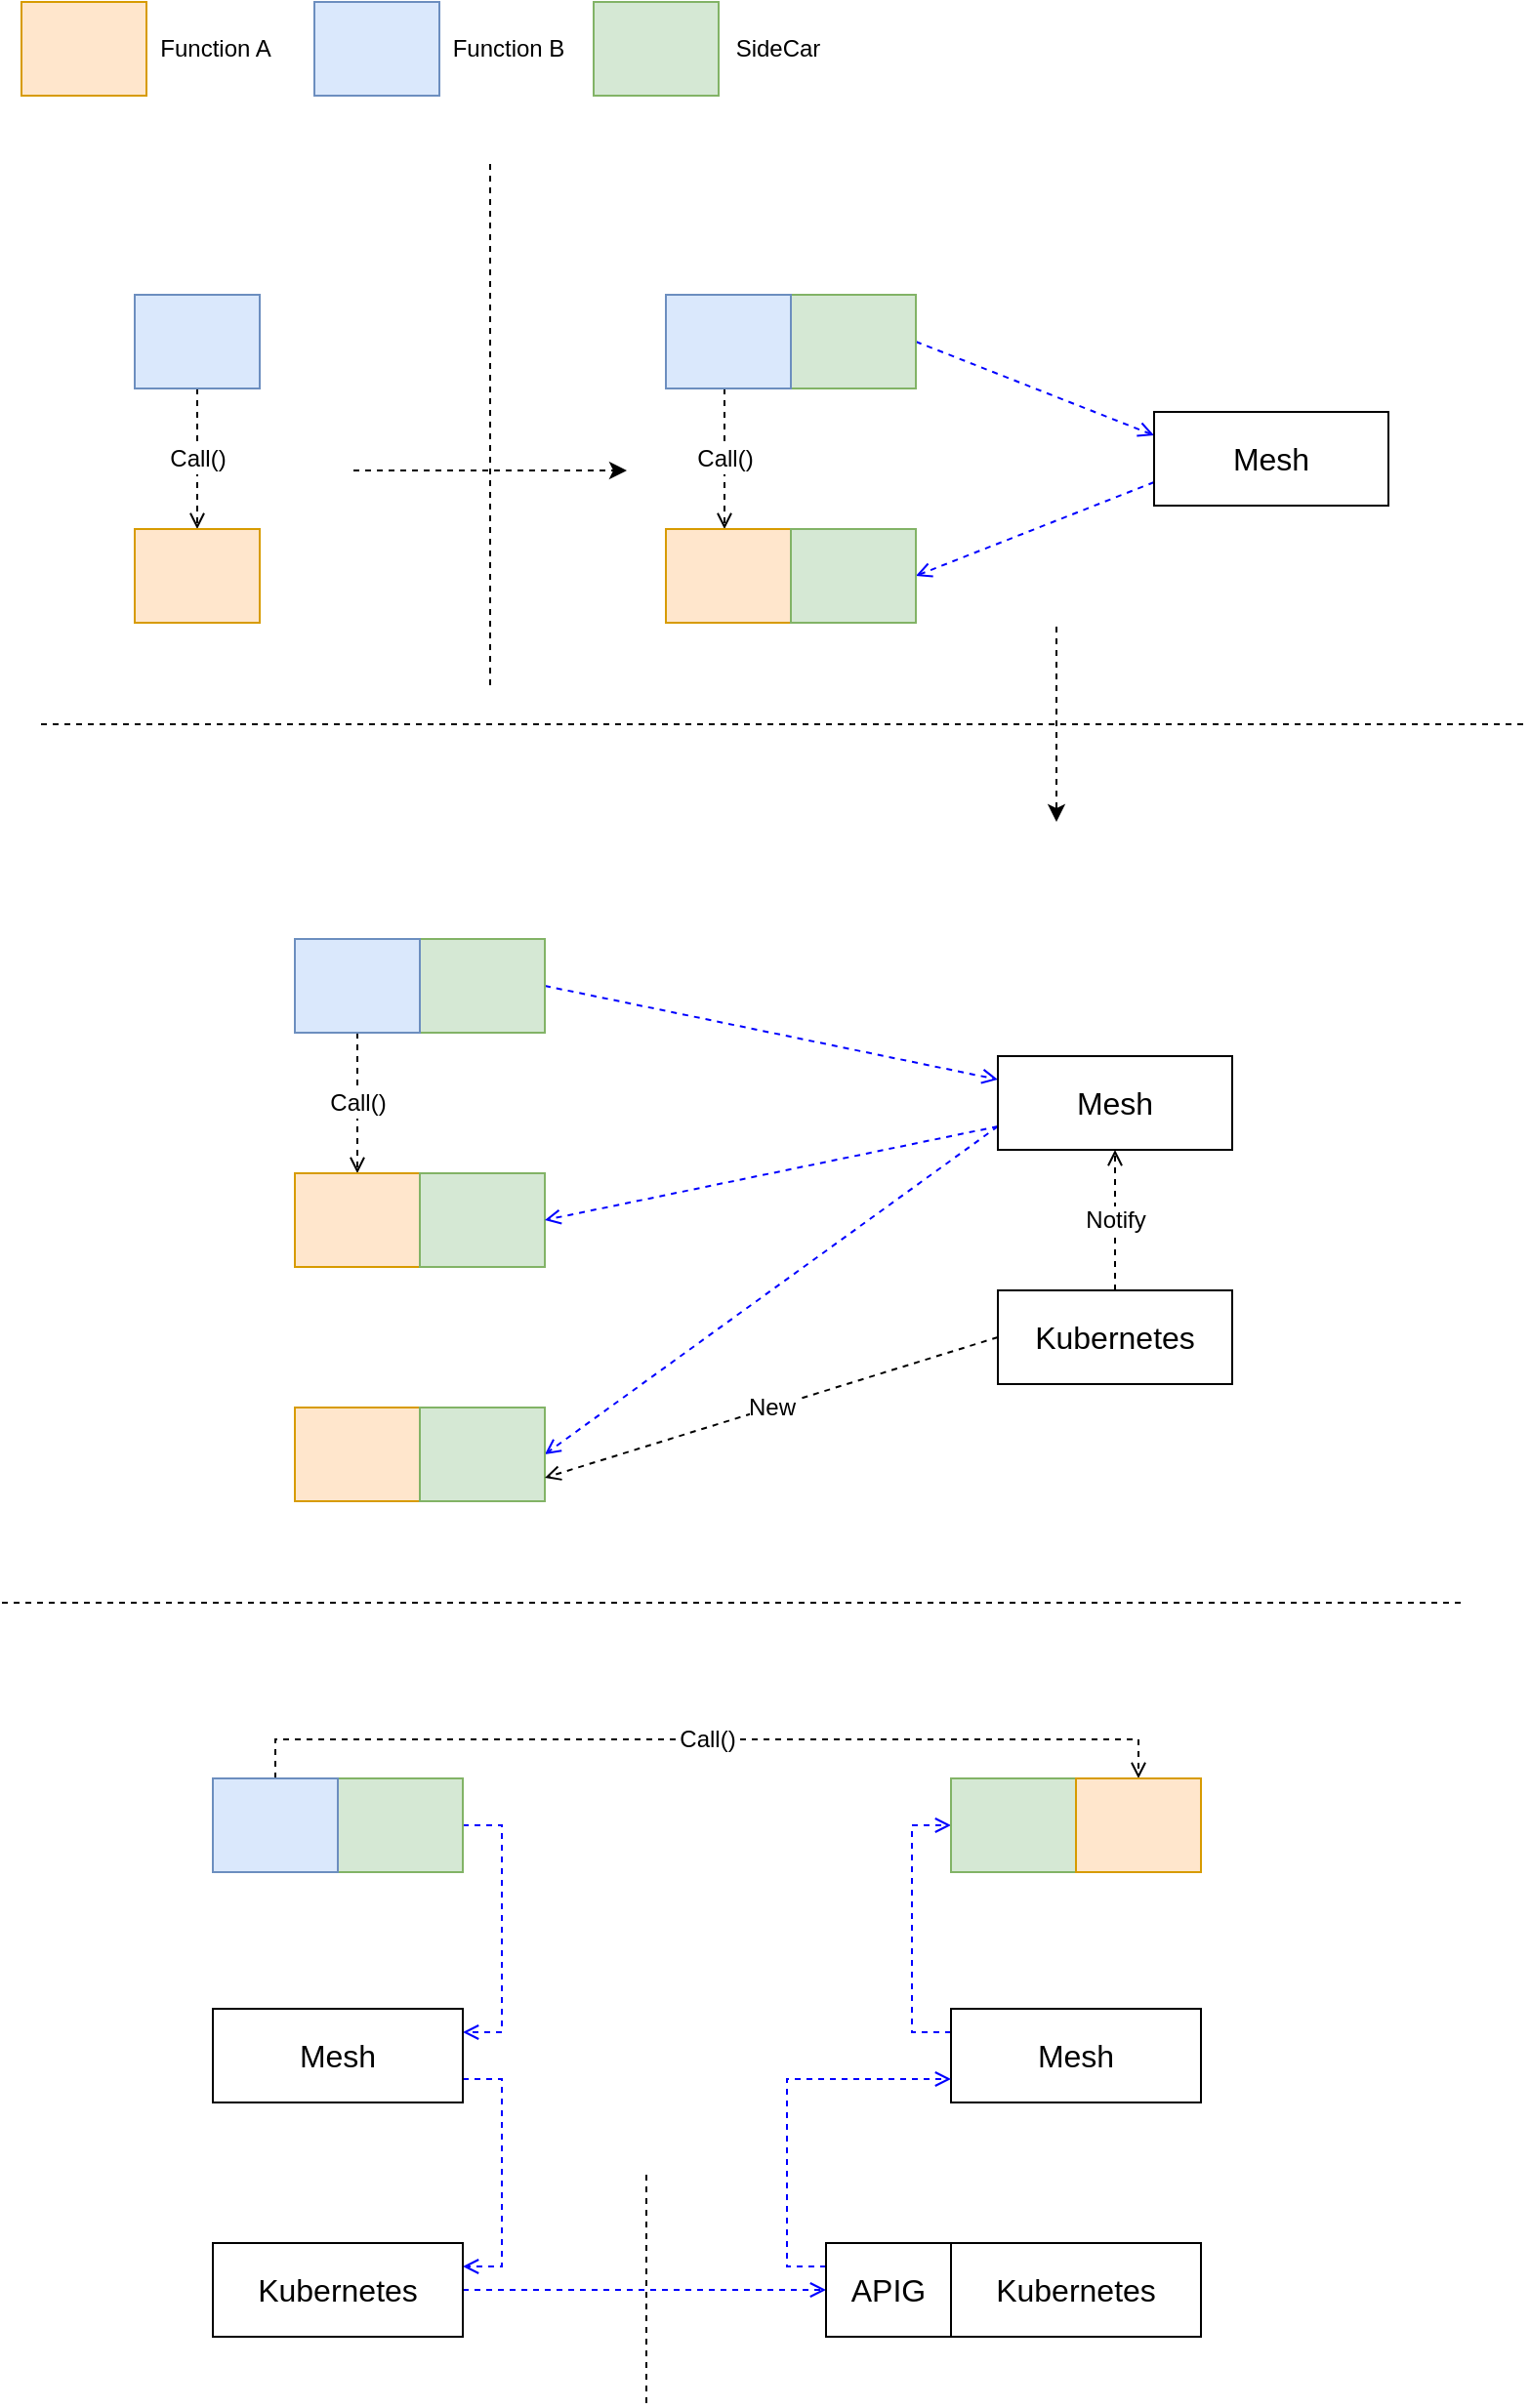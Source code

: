<mxfile version="12.9.3" type="device" pages="2"><diagram id="iTxFL6vbzYaBcZ53zzU2" name="motivation"><mxGraphModel dx="946" dy="725" grid="1" gridSize="10" guides="1" tooltips="1" connect="1" arrows="1" fold="1" page="1" pageScale="1" pageWidth="850" pageHeight="1100" math="0" shadow="0"><root><mxCell id="JNWMXLUnkQuHRVeQX7SN-0"/><mxCell id="JNWMXLUnkQuHRVeQX7SN-1" parent="JNWMXLUnkQuHRVeQX7SN-0"/><mxCell id="tLbLYtAJJJd-BDcIkZou-2" value="Call()" style="edgeStyle=none;rounded=0;orthogonalLoop=1;jettySize=auto;html=1;exitX=0.5;exitY=1;exitDx=0;exitDy=0;endArrow=open;endFill=0;strokeColor=#000000;fontSize=12;fontColor=#000000;dashed=1;" edge="1" parent="JNWMXLUnkQuHRVeQX7SN-1" source="tLbLYtAJJJd-BDcIkZou-27" target="tLbLYtAJJJd-BDcIkZou-28"><mxGeometry relative="1" as="geometry"><mxPoint x="130" y="218" as="sourcePoint"/><mxPoint x="130" y="290" as="targetPoint"/></mxGeometry></mxCell><mxCell id="tLbLYtAJJJd-BDcIkZou-11" value="Call()" style="edgeStyle=none;rounded=0;orthogonalLoop=1;jettySize=auto;html=1;exitX=0.5;exitY=1;exitDx=0;exitDy=0;dashed=1;endArrow=open;endFill=0;strokeColor=#000000;fontSize=12;fontColor=#000000;" edge="1" parent="JNWMXLUnkQuHRVeQX7SN-1"><mxGeometry relative="1" as="geometry"><mxPoint x="400" y="218" as="sourcePoint"/><mxPoint x="400" y="290" as="targetPoint"/></mxGeometry></mxCell><mxCell id="tLbLYtAJJJd-BDcIkZou-4" value="" style="endArrow=none;dashed=1;html=1;strokeColor=#000000;fontSize=12;fontColor=#000000;" edge="1" parent="JNWMXLUnkQuHRVeQX7SN-1"><mxGeometry width="50" height="50" relative="1" as="geometry"><mxPoint x="280" y="370" as="sourcePoint"/><mxPoint x="280" y="100" as="targetPoint"/></mxGeometry></mxCell><mxCell id="tLbLYtAJJJd-BDcIkZou-9" style="edgeStyle=none;rounded=0;orthogonalLoop=1;jettySize=auto;html=1;exitX=1;exitY=0.5;exitDx=0;exitDy=0;entryX=0;entryY=0.25;entryDx=0;entryDy=0;dashed=1;endArrow=open;endFill=0;strokeColor=#0000FF;fontSize=12;fontColor=#000000;" edge="1" parent="JNWMXLUnkQuHRVeQX7SN-1" source="tLbLYtAJJJd-BDcIkZou-29" target="tLbLYtAJJJd-BDcIkZou-8"><mxGeometry relative="1" as="geometry"><mxPoint x="556" y="194" as="sourcePoint"/></mxGeometry></mxCell><mxCell id="tLbLYtAJJJd-BDcIkZou-10" style="edgeStyle=none;rounded=0;orthogonalLoop=1;jettySize=auto;html=1;exitX=0;exitY=0.75;exitDx=0;exitDy=0;entryX=1;entryY=0.5;entryDx=0;entryDy=0;dashed=1;endArrow=open;endFill=0;strokeColor=#0000FF;fontSize=12;fontColor=#000000;" edge="1" parent="JNWMXLUnkQuHRVeQX7SN-1" source="tLbLYtAJJJd-BDcIkZou-8" target="tLbLYtAJJJd-BDcIkZou-32"><mxGeometry relative="1" as="geometry"><mxPoint x="556" y="314" as="targetPoint"/></mxGeometry></mxCell><mxCell id="tLbLYtAJJJd-BDcIkZou-8" value="Mesh" style="rounded=0;whiteSpace=wrap;html=1;fontSize=16;" vertex="1" parent="JNWMXLUnkQuHRVeQX7SN-1"><mxGeometry x="620" y="230" width="120" height="48" as="geometry"/></mxCell><mxCell id="tLbLYtAJJJd-BDcIkZou-12" value="" style="endArrow=none;dashed=1;html=1;strokeColor=#000000;fontSize=12;fontColor=#000000;" edge="1" parent="JNWMXLUnkQuHRVeQX7SN-1"><mxGeometry width="50" height="50" relative="1" as="geometry"><mxPoint x="50" y="390" as="sourcePoint"/><mxPoint x="810" y="390" as="targetPoint"/></mxGeometry></mxCell><mxCell id="tLbLYtAJJJd-BDcIkZou-13" value="" style="endArrow=classic;html=1;dashed=1;strokeColor=#000000;fontSize=12;fontColor=#000000;" edge="1" parent="JNWMXLUnkQuHRVeQX7SN-1"><mxGeometry width="50" height="50" relative="1" as="geometry"><mxPoint x="210" y="260" as="sourcePoint"/><mxPoint x="350" y="260" as="targetPoint"/></mxGeometry></mxCell><mxCell id="tLbLYtAJJJd-BDcIkZou-21" value="" style="rounded=0;whiteSpace=wrap;html=1;fontSize=16;fillColor=#ffe6cc;strokeColor=#d79b00;" vertex="1" parent="JNWMXLUnkQuHRVeQX7SN-1"><mxGeometry x="40" y="20" width="64" height="48" as="geometry"/></mxCell><mxCell id="tLbLYtAJJJd-BDcIkZou-22" value="Function A" style="text;html=1;align=center;verticalAlign=middle;resizable=0;points=[];autosize=1;fontSize=12;fontColor=#000000;" vertex="1" parent="JNWMXLUnkQuHRVeQX7SN-1"><mxGeometry x="104" y="34" width="70" height="20" as="geometry"/></mxCell><mxCell id="tLbLYtAJJJd-BDcIkZou-23" value="" style="rounded=0;whiteSpace=wrap;html=1;fontSize=16;fillColor=#dae8fc;strokeColor=#6c8ebf;" vertex="1" parent="JNWMXLUnkQuHRVeQX7SN-1"><mxGeometry x="190" y="20" width="64" height="48" as="geometry"/></mxCell><mxCell id="tLbLYtAJJJd-BDcIkZou-24" value="Function B" style="text;html=1;align=center;verticalAlign=middle;resizable=0;points=[];autosize=1;fontSize=12;fontColor=#000000;" vertex="1" parent="JNWMXLUnkQuHRVeQX7SN-1"><mxGeometry x="254" y="34" width="70" height="20" as="geometry"/></mxCell><mxCell id="tLbLYtAJJJd-BDcIkZou-25" value="" style="rounded=0;whiteSpace=wrap;html=1;fontSize=16;fillColor=#d5e8d4;strokeColor=#82b366;" vertex="1" parent="JNWMXLUnkQuHRVeQX7SN-1"><mxGeometry x="333" y="20" width="64" height="48" as="geometry"/></mxCell><mxCell id="tLbLYtAJJJd-BDcIkZou-26" value="SideCar" style="text;html=1;align=center;verticalAlign=middle;resizable=0;points=[];autosize=1;fontSize=12;fontColor=#000000;" vertex="1" parent="JNWMXLUnkQuHRVeQX7SN-1"><mxGeometry x="397" y="34" width="60" height="20" as="geometry"/></mxCell><mxCell id="tLbLYtAJJJd-BDcIkZou-27" value="" style="rounded=0;whiteSpace=wrap;html=1;fontSize=16;fillColor=#dae8fc;strokeColor=#6c8ebf;" vertex="1" parent="JNWMXLUnkQuHRVeQX7SN-1"><mxGeometry x="98" y="170" width="64" height="48" as="geometry"/></mxCell><mxCell id="tLbLYtAJJJd-BDcIkZou-28" value="" style="rounded=0;whiteSpace=wrap;html=1;fontSize=16;fillColor=#ffe6cc;strokeColor=#d79b00;" vertex="1" parent="JNWMXLUnkQuHRVeQX7SN-1"><mxGeometry x="98" y="290" width="64" height="48" as="geometry"/></mxCell><mxCell id="tLbLYtAJJJd-BDcIkZou-29" value="" style="rounded=0;whiteSpace=wrap;html=1;fontSize=16;fillColor=#d5e8d4;strokeColor=#82b366;" vertex="1" parent="JNWMXLUnkQuHRVeQX7SN-1"><mxGeometry x="434" y="170" width="64" height="48" as="geometry"/></mxCell><mxCell id="tLbLYtAJJJd-BDcIkZou-30" value="" style="rounded=0;whiteSpace=wrap;html=1;fontSize=16;fillColor=#dae8fc;strokeColor=#6c8ebf;" vertex="1" parent="JNWMXLUnkQuHRVeQX7SN-1"><mxGeometry x="370" y="170" width="64" height="48" as="geometry"/></mxCell><mxCell id="tLbLYtAJJJd-BDcIkZou-31" value="" style="rounded=0;whiteSpace=wrap;html=1;fontSize=16;fillColor=#ffe6cc;strokeColor=#d79b00;" vertex="1" parent="JNWMXLUnkQuHRVeQX7SN-1"><mxGeometry x="370" y="290" width="64" height="48" as="geometry"/></mxCell><mxCell id="tLbLYtAJJJd-BDcIkZou-32" value="" style="rounded=0;whiteSpace=wrap;html=1;fontSize=16;fillColor=#d5e8d4;strokeColor=#82b366;" vertex="1" parent="JNWMXLUnkQuHRVeQX7SN-1"><mxGeometry x="434" y="290" width="64" height="48" as="geometry"/></mxCell><mxCell id="tLbLYtAJJJd-BDcIkZou-46" style="edgeStyle=none;rounded=0;orthogonalLoop=1;jettySize=auto;html=1;exitX=1;exitY=0.5;exitDx=0;exitDy=0;entryX=0;entryY=0.25;entryDx=0;entryDy=0;dashed=1;endArrow=open;endFill=0;strokeColor=#0000FF;fontSize=12;fontColor=#000000;" edge="1" parent="JNWMXLUnkQuHRVeQX7SN-1" source="tLbLYtAJJJd-BDcIkZou-33" target="tLbLYtAJJJd-BDcIkZou-37"><mxGeometry relative="1" as="geometry"/></mxCell><mxCell id="tLbLYtAJJJd-BDcIkZou-33" value="" style="rounded=0;whiteSpace=wrap;html=1;fontSize=16;fillColor=#d5e8d4;strokeColor=#82b366;" vertex="1" parent="JNWMXLUnkQuHRVeQX7SN-1"><mxGeometry x="244" y="500" width="64" height="48" as="geometry"/></mxCell><mxCell id="tLbLYtAJJJd-BDcIkZou-43" value="Call()" style="edgeStyle=none;rounded=0;orthogonalLoop=1;jettySize=auto;html=1;exitX=0.5;exitY=1;exitDx=0;exitDy=0;entryX=0.5;entryY=0;entryDx=0;entryDy=0;dashed=1;endArrow=open;endFill=0;strokeColor=#000000;fontSize=12;fontColor=#000000;" edge="1" parent="JNWMXLUnkQuHRVeQX7SN-1" source="tLbLYtAJJJd-BDcIkZou-34" target="tLbLYtAJJJd-BDcIkZou-35"><mxGeometry relative="1" as="geometry"/></mxCell><mxCell id="tLbLYtAJJJd-BDcIkZou-34" value="" style="rounded=0;whiteSpace=wrap;html=1;fontSize=16;fillColor=#dae8fc;strokeColor=#6c8ebf;" vertex="1" parent="JNWMXLUnkQuHRVeQX7SN-1"><mxGeometry x="180" y="500" width="64" height="48" as="geometry"/></mxCell><mxCell id="tLbLYtAJJJd-BDcIkZou-35" value="" style="rounded=0;whiteSpace=wrap;html=1;fontSize=16;fillColor=#ffe6cc;strokeColor=#d79b00;" vertex="1" parent="JNWMXLUnkQuHRVeQX7SN-1"><mxGeometry x="180" y="620" width="64" height="48" as="geometry"/></mxCell><mxCell id="tLbLYtAJJJd-BDcIkZou-36" value="" style="rounded=0;whiteSpace=wrap;html=1;fontSize=16;fillColor=#d5e8d4;strokeColor=#82b366;" vertex="1" parent="JNWMXLUnkQuHRVeQX7SN-1"><mxGeometry x="244" y="620" width="64" height="48" as="geometry"/></mxCell><mxCell id="tLbLYtAJJJd-BDcIkZou-47" style="edgeStyle=none;rounded=0;orthogonalLoop=1;jettySize=auto;html=1;exitX=0;exitY=0.75;exitDx=0;exitDy=0;entryX=1;entryY=0.5;entryDx=0;entryDy=0;dashed=1;endArrow=open;endFill=0;strokeColor=#0000FF;fontSize=12;fontColor=#000000;" edge="1" parent="JNWMXLUnkQuHRVeQX7SN-1" source="tLbLYtAJJJd-BDcIkZou-37" target="tLbLYtAJJJd-BDcIkZou-36"><mxGeometry relative="1" as="geometry"/></mxCell><mxCell id="tLbLYtAJJJd-BDcIkZou-48" style="edgeStyle=none;rounded=0;orthogonalLoop=1;jettySize=auto;html=1;exitX=0;exitY=0.75;exitDx=0;exitDy=0;entryX=1;entryY=0.5;entryDx=0;entryDy=0;dashed=1;endArrow=open;endFill=0;strokeColor=#0000FF;fontSize=12;fontColor=#000000;" edge="1" parent="JNWMXLUnkQuHRVeQX7SN-1" source="tLbLYtAJJJd-BDcIkZou-37" target="tLbLYtAJJJd-BDcIkZou-41"><mxGeometry relative="1" as="geometry"/></mxCell><mxCell id="tLbLYtAJJJd-BDcIkZou-37" value="Mesh" style="rounded=0;whiteSpace=wrap;html=1;fontSize=16;" vertex="1" parent="JNWMXLUnkQuHRVeQX7SN-1"><mxGeometry x="540" y="560" width="120" height="48" as="geometry"/></mxCell><mxCell id="tLbLYtAJJJd-BDcIkZou-40" value="" style="rounded=0;whiteSpace=wrap;html=1;fontSize=16;fillColor=#ffe6cc;strokeColor=#d79b00;" vertex="1" parent="JNWMXLUnkQuHRVeQX7SN-1"><mxGeometry x="180" y="740" width="64" height="48" as="geometry"/></mxCell><mxCell id="tLbLYtAJJJd-BDcIkZou-41" value="" style="rounded=0;whiteSpace=wrap;html=1;fontSize=16;fillColor=#d5e8d4;strokeColor=#82b366;" vertex="1" parent="JNWMXLUnkQuHRVeQX7SN-1"><mxGeometry x="244" y="740" width="64" height="48" as="geometry"/></mxCell><mxCell id="tLbLYtAJJJd-BDcIkZou-44" value="New" style="edgeStyle=none;rounded=0;orthogonalLoop=1;jettySize=auto;html=1;exitX=0;exitY=0.5;exitDx=0;exitDy=0;entryX=1;entryY=0.75;entryDx=0;entryDy=0;dashed=1;endArrow=open;endFill=0;strokeColor=#000000;fontSize=12;fontColor=#000000;" edge="1" parent="JNWMXLUnkQuHRVeQX7SN-1" source="tLbLYtAJJJd-BDcIkZou-42" target="tLbLYtAJJJd-BDcIkZou-41"><mxGeometry relative="1" as="geometry"/></mxCell><mxCell id="tLbLYtAJJJd-BDcIkZou-45" value="Notify" style="edgeStyle=none;rounded=0;orthogonalLoop=1;jettySize=auto;html=1;exitX=0.5;exitY=0;exitDx=0;exitDy=0;entryX=0.5;entryY=1;entryDx=0;entryDy=0;dashed=1;endArrow=open;endFill=0;strokeColor=#000000;fontSize=12;fontColor=#000000;" edge="1" parent="JNWMXLUnkQuHRVeQX7SN-1" source="tLbLYtAJJJd-BDcIkZou-42" target="tLbLYtAJJJd-BDcIkZou-37"><mxGeometry relative="1" as="geometry"/></mxCell><mxCell id="tLbLYtAJJJd-BDcIkZou-42" value="Kubernetes" style="rounded=0;whiteSpace=wrap;html=1;fontSize=16;" vertex="1" parent="JNWMXLUnkQuHRVeQX7SN-1"><mxGeometry x="540" y="680" width="120" height="48" as="geometry"/></mxCell><mxCell id="tLbLYtAJJJd-BDcIkZou-49" value="" style="endArrow=classic;html=1;dashed=1;strokeColor=#000000;fontSize=12;fontColor=#000000;" edge="1" parent="JNWMXLUnkQuHRVeQX7SN-1"><mxGeometry width="50" height="50" relative="1" as="geometry"><mxPoint x="570" y="340" as="sourcePoint"/><mxPoint x="570" y="440" as="targetPoint"/></mxGeometry></mxCell><mxCell id="tLbLYtAJJJd-BDcIkZou-52" value="" style="endArrow=none;dashed=1;html=1;strokeColor=#000000;fontSize=12;fontColor=#000000;" edge="1" parent="JNWMXLUnkQuHRVeQX7SN-1"><mxGeometry width="50" height="50" relative="1" as="geometry"><mxPoint x="30" y="840" as="sourcePoint"/><mxPoint x="780" y="840" as="targetPoint"/></mxGeometry></mxCell><mxCell id="tLbLYtAJJJd-BDcIkZou-53" style="edgeStyle=orthogonalEdgeStyle;rounded=0;orthogonalLoop=1;jettySize=auto;html=1;exitX=1;exitY=0.5;exitDx=0;exitDy=0;entryX=1;entryY=0.25;entryDx=0;entryDy=0;dashed=1;endArrow=open;endFill=0;strokeColor=#0000FF;fontSize=12;fontColor=#000000;" edge="1" parent="JNWMXLUnkQuHRVeQX7SN-1" source="tLbLYtAJJJd-BDcIkZou-54" target="tLbLYtAJJJd-BDcIkZou-60"><mxGeometry relative="1" as="geometry"/></mxCell><mxCell id="tLbLYtAJJJd-BDcIkZou-54" value="" style="rounded=0;whiteSpace=wrap;html=1;fontSize=16;fillColor=#d5e8d4;strokeColor=#82b366;" vertex="1" parent="JNWMXLUnkQuHRVeQX7SN-1"><mxGeometry x="202" y="930" width="64" height="48" as="geometry"/></mxCell><mxCell id="tLbLYtAJJJd-BDcIkZou-70" value="Call()" style="edgeStyle=orthogonalEdgeStyle;rounded=0;orthogonalLoop=1;jettySize=auto;html=1;exitX=0.5;exitY=0;exitDx=0;exitDy=0;entryX=0.5;entryY=0;entryDx=0;entryDy=0;dashed=1;endArrow=open;endFill=0;strokeColor=#000000;fontSize=12;fontColor=#000000;" edge="1" parent="JNWMXLUnkQuHRVeQX7SN-1" source="tLbLYtAJJJd-BDcIkZou-56" target="tLbLYtAJJJd-BDcIkZou-69"><mxGeometry relative="1" as="geometry"/></mxCell><mxCell id="tLbLYtAJJJd-BDcIkZou-56" value="" style="rounded=0;whiteSpace=wrap;html=1;fontSize=16;fillColor=#dae8fc;strokeColor=#6c8ebf;" vertex="1" parent="JNWMXLUnkQuHRVeQX7SN-1"><mxGeometry x="138" y="930" width="64" height="48" as="geometry"/></mxCell><mxCell id="tLbLYtAJJJd-BDcIkZou-72" style="edgeStyle=orthogonalEdgeStyle;rounded=0;orthogonalLoop=1;jettySize=auto;html=1;exitX=1;exitY=0.75;exitDx=0;exitDy=0;entryX=1;entryY=0.25;entryDx=0;entryDy=0;dashed=1;endArrow=open;endFill=0;strokeColor=#0000FF;fontSize=12;fontColor=#000000;" edge="1" parent="JNWMXLUnkQuHRVeQX7SN-1" source="tLbLYtAJJJd-BDcIkZou-60" target="tLbLYtAJJJd-BDcIkZou-62"><mxGeometry relative="1" as="geometry"/></mxCell><mxCell id="tLbLYtAJJJd-BDcIkZou-60" value="Mesh" style="rounded=0;whiteSpace=wrap;html=1;fontSize=16;" vertex="1" parent="JNWMXLUnkQuHRVeQX7SN-1"><mxGeometry x="138" y="1048" width="128" height="48" as="geometry"/></mxCell><mxCell id="tLbLYtAJJJd-BDcIkZou-73" style="edgeStyle=orthogonalEdgeStyle;rounded=0;orthogonalLoop=1;jettySize=auto;html=1;exitX=1;exitY=0.5;exitDx=0;exitDy=0;entryX=0;entryY=0.5;entryDx=0;entryDy=0;dashed=1;endArrow=open;endFill=0;strokeColor=#0000FF;fontSize=12;fontColor=#000000;" edge="1" parent="JNWMXLUnkQuHRVeQX7SN-1" source="tLbLYtAJJJd-BDcIkZou-62" target="tLbLYtAJJJd-BDcIkZou-71"><mxGeometry relative="1" as="geometry"/></mxCell><mxCell id="tLbLYtAJJJd-BDcIkZou-62" value="Kubernetes" style="rounded=0;whiteSpace=wrap;html=1;fontSize=16;" vertex="1" parent="JNWMXLUnkQuHRVeQX7SN-1"><mxGeometry x="138" y="1168" width="128" height="48" as="geometry"/></mxCell><mxCell id="tLbLYtAJJJd-BDcIkZou-63" style="edgeStyle=orthogonalEdgeStyle;rounded=0;orthogonalLoop=1;jettySize=auto;html=1;exitX=0;exitY=0.25;exitDx=0;exitDy=0;dashed=1;endArrow=open;endFill=0;strokeColor=#0000FF;fontSize=12;fontColor=#000000;entryX=0;entryY=0.5;entryDx=0;entryDy=0;" edge="1" parent="JNWMXLUnkQuHRVeQX7SN-1" source="tLbLYtAJJJd-BDcIkZou-66" target="tLbLYtAJJJd-BDcIkZou-64"><mxGeometry relative="1" as="geometry"><mxPoint x="430" y="1020" as="targetPoint"/></mxGeometry></mxCell><mxCell id="tLbLYtAJJJd-BDcIkZou-64" value="" style="rounded=0;whiteSpace=wrap;html=1;fontSize=16;fillColor=#d5e8d4;strokeColor=#82b366;" vertex="1" parent="JNWMXLUnkQuHRVeQX7SN-1"><mxGeometry x="516" y="930" width="64" height="48" as="geometry"/></mxCell><mxCell id="tLbLYtAJJJd-BDcIkZou-66" value="Mesh" style="rounded=0;whiteSpace=wrap;html=1;fontSize=16;" vertex="1" parent="JNWMXLUnkQuHRVeQX7SN-1"><mxGeometry x="516" y="1048" width="128" height="48" as="geometry"/></mxCell><mxCell id="tLbLYtAJJJd-BDcIkZou-67" value="Kubernetes" style="rounded=0;whiteSpace=wrap;html=1;fontSize=16;" vertex="1" parent="JNWMXLUnkQuHRVeQX7SN-1"><mxGeometry x="516" y="1168" width="128" height="48" as="geometry"/></mxCell><mxCell id="tLbLYtAJJJd-BDcIkZou-69" value="" style="rounded=0;whiteSpace=wrap;html=1;fontSize=16;fillColor=#ffe6cc;strokeColor=#d79b00;" vertex="1" parent="JNWMXLUnkQuHRVeQX7SN-1"><mxGeometry x="580" y="930" width="64" height="48" as="geometry"/></mxCell><mxCell id="tLbLYtAJJJd-BDcIkZou-74" style="edgeStyle=orthogonalEdgeStyle;rounded=0;orthogonalLoop=1;jettySize=auto;html=1;exitX=0;exitY=0.25;exitDx=0;exitDy=0;entryX=0;entryY=0.75;entryDx=0;entryDy=0;dashed=1;endArrow=open;endFill=0;strokeColor=#0000FF;fontSize=12;fontColor=#000000;" edge="1" parent="JNWMXLUnkQuHRVeQX7SN-1" source="tLbLYtAJJJd-BDcIkZou-71" target="tLbLYtAJJJd-BDcIkZou-66"><mxGeometry relative="1" as="geometry"/></mxCell><mxCell id="tLbLYtAJJJd-BDcIkZou-71" value="APIG" style="rounded=0;whiteSpace=wrap;html=1;fontSize=16;" vertex="1" parent="JNWMXLUnkQuHRVeQX7SN-1"><mxGeometry x="452" y="1168" width="64" height="48" as="geometry"/></mxCell><mxCell id="tLbLYtAJJJd-BDcIkZou-75" value="" style="endArrow=none;dashed=1;html=1;strokeColor=#000000;fontSize=12;fontColor=#000000;" edge="1" parent="JNWMXLUnkQuHRVeQX7SN-1"><mxGeometry width="50" height="50" relative="1" as="geometry"><mxPoint x="360" y="1250" as="sourcePoint"/><mxPoint x="360" y="1130" as="targetPoint"/></mxGeometry></mxCell></root></mxGraphModel></diagram><diagram id="RnIqyFGPbdLVJCRh5bKG" name="simple"><mxGraphModel dx="946" dy="725" grid="1" gridSize="10" guides="1" tooltips="1" connect="1" arrows="1" fold="1" page="1" pageScale="1" pageWidth="850" pageHeight="1100" math="0" shadow="0"><root><mxCell id="0"/><mxCell id="1" parent="0"/><mxCell id="mu5tjeDmjBFf3DcFhYx6-51" style="rounded=0;orthogonalLoop=1;jettySize=auto;html=1;exitX=0;exitY=0.5;exitDx=0;exitDy=0;endArrow=open;endFill=0;strokeColor=#000000;fontSize=12;dashed=1;entryX=0.5;entryY=0;entryDx=0;entryDy=0;" parent="1" source="mu5tjeDmjBFf3DcFhYx6-2" target="mu5tjeDmjBFf3DcFhYx6-4" edge="1"><mxGeometry relative="1" as="geometry"/></mxCell><mxCell id="mu5tjeDmjBFf3DcFhYx6-56" style="edgeStyle=orthogonalEdgeStyle;rounded=0;orthogonalLoop=1;jettySize=auto;html=1;exitX=0.5;exitY=0;exitDx=0;exitDy=0;entryX=0.5;entryY=1;entryDx=0;entryDy=0;dashed=1;endArrow=open;endFill=0;strokeColor=#000000;fontSize=12;" parent="1" source="mu5tjeDmjBFf3DcFhYx6-2" target="mu5tjeDmjBFf3DcFhYx6-52" edge="1"><mxGeometry relative="1" as="geometry"/></mxCell><mxCell id="mu5tjeDmjBFf3DcFhYx6-57" style="rounded=0;orthogonalLoop=1;jettySize=auto;html=1;exitX=1;exitY=0.5;exitDx=0;exitDy=0;entryX=0.5;entryY=0;entryDx=0;entryDy=0;dashed=1;endArrow=open;endFill=0;strokeColor=#000000;fontSize=12;" parent="1" source="mu5tjeDmjBFf3DcFhYx6-2" target="mu5tjeDmjBFf3DcFhYx6-3" edge="1"><mxGeometry relative="1" as="geometry"/></mxCell><mxCell id="mu5tjeDmjBFf3DcFhYx6-2" value="EventBus" style="rounded=0;whiteSpace=wrap;html=1;fontSize=16;" parent="1" vertex="1"><mxGeometry x="330" y="230" width="120" height="48" as="geometry"/></mxCell><mxCell id="mu5tjeDmjBFf3DcFhYx6-3" value="Event Watcher" style="rounded=0;whiteSpace=wrap;html=1;fontSize=16;" parent="1" vertex="1"><mxGeometry x="590" y="326" width="120" height="48" as="geometry"/></mxCell><mxCell id="mu5tjeDmjBFf3DcFhYx6-58" style="edgeStyle=orthogonalEdgeStyle;rounded=0;orthogonalLoop=1;jettySize=auto;html=1;dashed=1;endArrow=open;endFill=0;strokeColor=#000000;fontSize=12;entryX=0.5;entryY=1;entryDx=0;entryDy=0;" parent="1" target="mu5tjeDmjBFf3DcFhYx6-4" edge="1"><mxGeometry relative="1" as="geometry"><mxPoint x="130" y="360" as="targetPoint"/><mxPoint x="130" y="370" as="sourcePoint"/></mxGeometry></mxCell><mxCell id="mu5tjeDmjBFf3DcFhYx6-59" style="edgeStyle=orthogonalEdgeStyle;rounded=0;orthogonalLoop=1;jettySize=auto;html=1;exitX=0.5;exitY=0;exitDx=0;exitDy=0;entryX=0;entryY=0.5;entryDx=0;entryDy=0;dashed=1;endArrow=open;endFill=0;strokeColor=#000000;fontSize=12;" parent="1" source="mu5tjeDmjBFf3DcFhYx6-4" target="mu5tjeDmjBFf3DcFhYx6-52" edge="1"><mxGeometry relative="1" as="geometry"/></mxCell><mxCell id="mu5tjeDmjBFf3DcFhYx6-4" value="Event Sink" style="rounded=0;whiteSpace=wrap;html=1;fontSize=16;" parent="1" vertex="1"><mxGeometry x="70" y="326" width="120" height="48" as="geometry"/></mxCell><mxCell id="mu5tjeDmjBFf3DcFhYx6-60" style="edgeStyle=orthogonalEdgeStyle;rounded=0;orthogonalLoop=1;jettySize=auto;html=1;exitX=1;exitY=0.5;exitDx=0;exitDy=0;entryX=0.5;entryY=0;entryDx=0;entryDy=0;dashed=1;endArrow=open;endFill=0;strokeColor=#000000;fontSize=12;" parent="1" source="mu5tjeDmjBFf3DcFhYx6-52" target="mu5tjeDmjBFf3DcFhYx6-3" edge="1"><mxGeometry relative="1" as="geometry"/></mxCell><mxCell id="mu5tjeDmjBFf3DcFhYx6-52" value="Stream" style="rounded=0;whiteSpace=wrap;html=1;fontSize=16;" parent="1" vertex="1"><mxGeometry x="330" y="90" width="120" height="48" as="geometry"/></mxCell><mxCell id="mu5tjeDmjBFf3DcFhYx6-54" style="edgeStyle=orthogonalEdgeStyle;rounded=0;orthogonalLoop=1;jettySize=auto;html=1;exitX=0.5;exitY=0;exitDx=0;exitDy=0;entryX=0.5;entryY=1;entryDx=0;entryDy=0;endArrow=open;endFill=0;strokeColor=#000000;fontSize=12;dashed=1;" parent="1" source="mu5tjeDmjBFf3DcFhYx6-53" target="mu5tjeDmjBFf3DcFhYx6-2" edge="1"><mxGeometry relative="1" as="geometry"/></mxCell><mxCell id="mu5tjeDmjBFf3DcFhYx6-53" value="Service" style="rounded=0;whiteSpace=wrap;html=1;fontSize=16;" parent="1" vertex="1"><mxGeometry x="330" y="370" width="120" height="48" as="geometry"/></mxCell></root></mxGraphModel></diagram></mxfile>